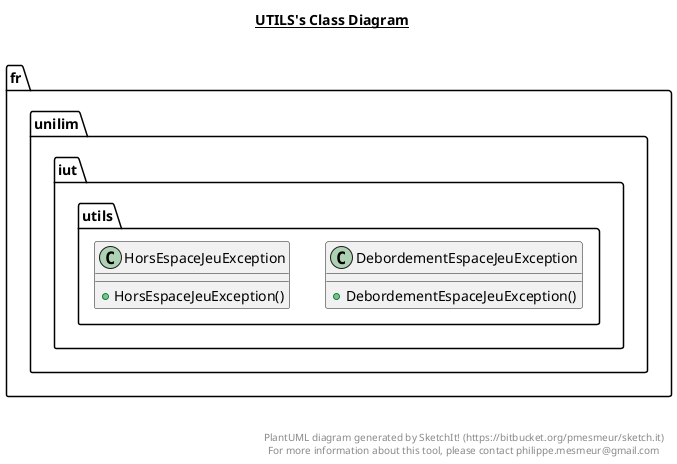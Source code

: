 @startuml

title __UTILS's Class Diagram__\n

  namespace fr.unilim.iut {
    namespace utils {
      class fr.unilim.iut.utils.DebordementEspaceJeuException {
          + DebordementEspaceJeuException()
      }
    }
  }
  

  namespace fr.unilim.iut {
    namespace utils {
      class fr.unilim.iut.utils.HorsEspaceJeuException {
          + HorsEspaceJeuException()
      }
    }
  }
  



right footer


PlantUML diagram generated by SketchIt! (https://bitbucket.org/pmesmeur/sketch.it)
For more information about this tool, please contact philippe.mesmeur@gmail.com
endfooter

@enduml

